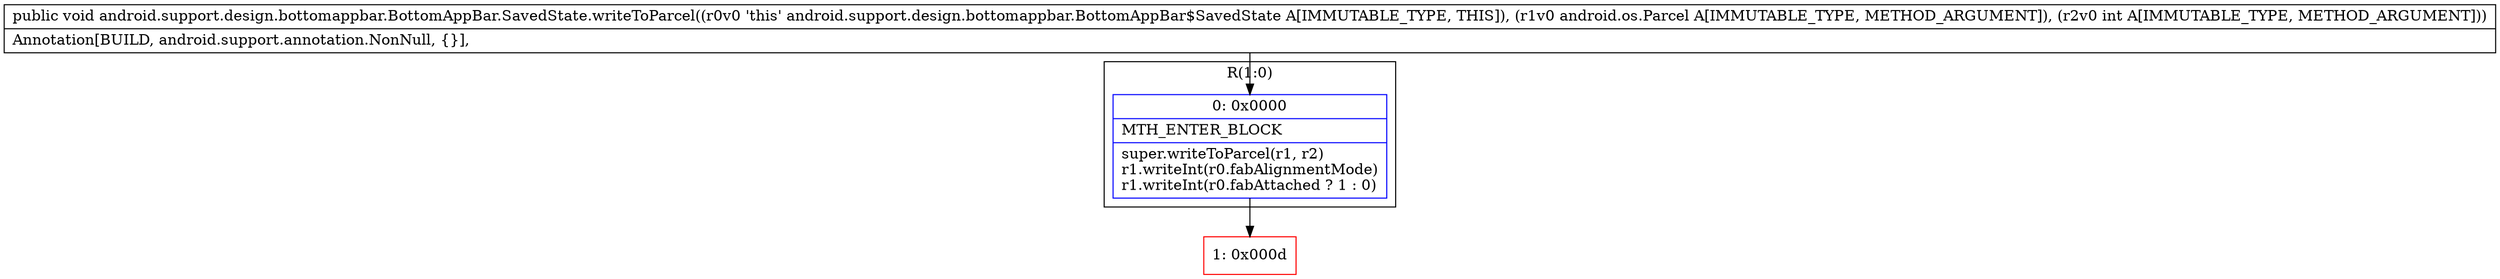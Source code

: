 digraph "CFG forandroid.support.design.bottomappbar.BottomAppBar.SavedState.writeToParcel(Landroid\/os\/Parcel;I)V" {
subgraph cluster_Region_1867091208 {
label = "R(1:0)";
node [shape=record,color=blue];
Node_0 [shape=record,label="{0\:\ 0x0000|MTH_ENTER_BLOCK\l|super.writeToParcel(r1, r2)\lr1.writeInt(r0.fabAlignmentMode)\lr1.writeInt(r0.fabAttached ? 1 : 0)\l}"];
}
Node_1 [shape=record,color=red,label="{1\:\ 0x000d}"];
MethodNode[shape=record,label="{public void android.support.design.bottomappbar.BottomAppBar.SavedState.writeToParcel((r0v0 'this' android.support.design.bottomappbar.BottomAppBar$SavedState A[IMMUTABLE_TYPE, THIS]), (r1v0 android.os.Parcel A[IMMUTABLE_TYPE, METHOD_ARGUMENT]), (r2v0 int A[IMMUTABLE_TYPE, METHOD_ARGUMENT]))  | Annotation[BUILD, android.support.annotation.NonNull, \{\}], \l}"];
MethodNode -> Node_0;
Node_0 -> Node_1;
}

